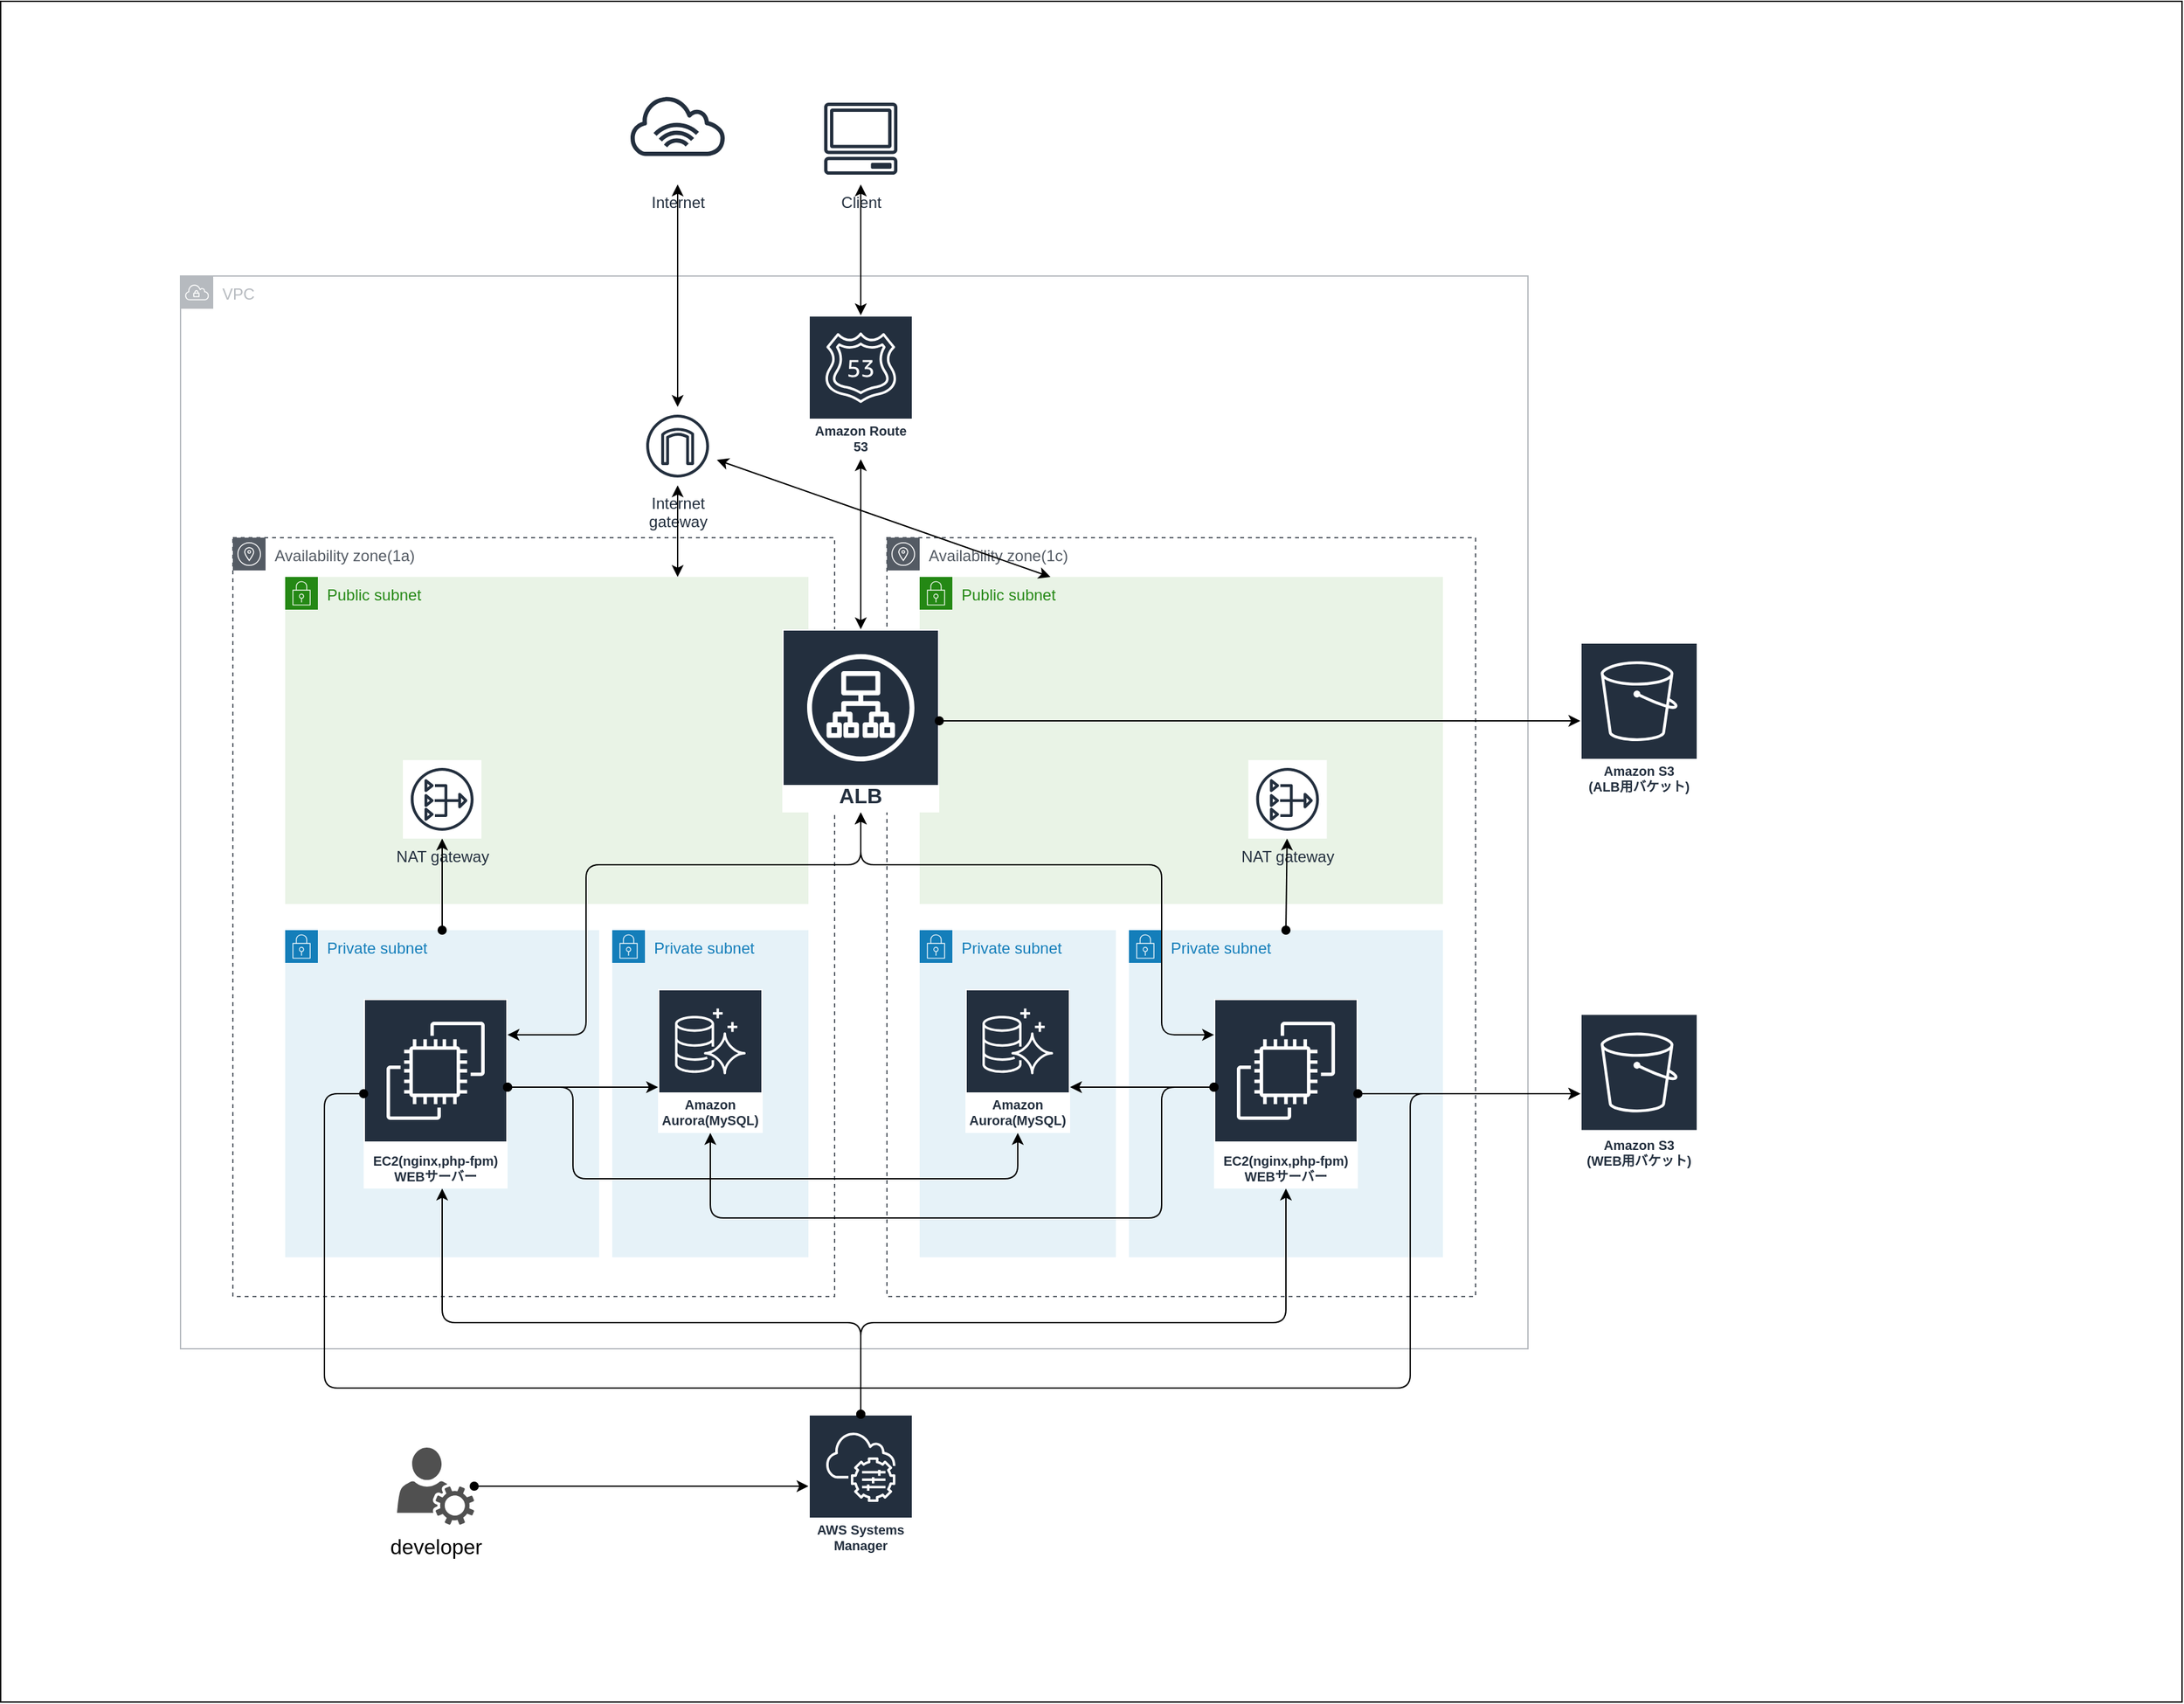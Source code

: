 <mxfile version="13.6.6">
    <diagram id="6hGFLwfOUW9BJ-s0fimq" name="system">
        <mxGraphModel dx="1288" dy="2355" grid="1" gridSize="10" guides="1" tooltips="1" connect="1" arrows="1" fold="1" page="1" pageScale="1" pageWidth="827" pageHeight="1169" math="0" shadow="0">
            <root>
                <mxCell id="0"/>
                <mxCell id="1" parent="0"/>
                <mxCell id="43" value="" style="rounded=0;whiteSpace=wrap;html=1;strokeWidth=1;fillColor=#ffffff;" parent="1" vertex="1">
                    <mxGeometry x="-87.5" y="-270" width="1667.5" height="1300" as="geometry"/>
                </mxCell>
                <mxCell id="33" value="VPC" style="outlineConnect=0;gradientColor=none;html=1;whiteSpace=wrap;fontSize=12;fontStyle=0;shape=mxgraph.aws4.group;grIcon=mxgraph.aws4.group_vpc;strokeColor=#B6BABF;fillColor=#ffffff;verticalAlign=top;align=left;spacingLeft=30;fontColor=#B6BABF;dashed=0;" parent="1" vertex="1">
                    <mxGeometry x="50" y="-60" width="1030" height="820" as="geometry"/>
                </mxCell>
                <mxCell id="73" value="Availability zone(1a)" style="outlineConnect=0;gradientColor=none;html=1;whiteSpace=wrap;fontSize=12;fontStyle=0;shape=mxgraph.aws4.group;grIcon=mxgraph.aws4.group_availability_zone;strokeColor=#545B64;fillColor=none;verticalAlign=top;align=left;spacingLeft=30;fontColor=#545B64;dashed=1;" parent="1" vertex="1">
                    <mxGeometry x="90" y="140" width="460" height="580" as="geometry"/>
                </mxCell>
                <mxCell id="31" value="Private subnet" style="points=[[0,0],[0.25,0],[0.5,0],[0.75,0],[1,0],[1,0.25],[1,0.5],[1,0.75],[1,1],[0.75,1],[0.5,1],[0.25,1],[0,1],[0,0.75],[0,0.5],[0,0.25]];outlineConnect=0;gradientColor=none;html=1;whiteSpace=wrap;fontSize=12;fontStyle=0;shape=mxgraph.aws4.group;grIcon=mxgraph.aws4.group_security_group;grStroke=0;strokeColor=#147EBA;fillColor=#E6F2F8;verticalAlign=top;align=left;spacingLeft=30;fontColor=#147EBA;dashed=0;" parent="1" vertex="1">
                    <mxGeometry x="130" y="440" width="240" height="250" as="geometry"/>
                </mxCell>
                <mxCell id="44" value="Client" style="outlineConnect=0;fontColor=#232F3E;gradientColor=none;strokeColor=#232F3E;fillColor=#ffffff;dashed=0;verticalLabelPosition=bottom;verticalAlign=top;align=center;html=1;fontSize=12;fontStyle=0;aspect=fixed;shape=mxgraph.aws4.resourceIcon;resIcon=mxgraph.aws4.client;" parent="1" vertex="1">
                    <mxGeometry x="535" y="-200" width="70" height="70" as="geometry"/>
                </mxCell>
                <mxCell id="32" value="Public subnet" style="points=[[0,0],[0.25,0],[0.5,0],[0.75,0],[1,0],[1,0.25],[1,0.5],[1,0.75],[1,1],[0.75,1],[0.5,1],[0.25,1],[0,1],[0,0.75],[0,0.5],[0,0.25]];outlineConnect=0;gradientColor=none;html=1;whiteSpace=wrap;fontSize=12;fontStyle=0;shape=mxgraph.aws4.group;grIcon=mxgraph.aws4.group_security_group;grStroke=0;strokeColor=#248814;fillColor=#E9F3E6;verticalAlign=top;align=left;spacingLeft=30;fontColor=#248814;dashed=0;" parent="1" vertex="1">
                    <mxGeometry x="130" y="170" width="400" height="250" as="geometry"/>
                </mxCell>
                <mxCell id="49" value="Internet" style="outlineConnect=0;fontColor=#232F3E;gradientColor=none;strokeColor=#232F3E;fillColor=#ffffff;dashed=0;verticalLabelPosition=bottom;verticalAlign=top;align=center;html=1;fontSize=12;fontStyle=0;aspect=fixed;shape=mxgraph.aws4.resourceIcon;resIcon=mxgraph.aws4.internet_alt1;" parent="1" vertex="1">
                    <mxGeometry x="385" y="-220" width="90" height="90" as="geometry"/>
                </mxCell>
                <mxCell id="57" value="" style="endArrow=classic;startArrow=classic;html=1;strokeColor=#000000;strokeWidth=1;" parent="1" source="36" target="49" edge="1">
                    <mxGeometry width="50" height="50" relative="1" as="geometry">
                        <mxPoint x="380" y="80" as="sourcePoint"/>
                        <mxPoint x="355" y="-60" as="targetPoint"/>
                    </mxGeometry>
                </mxCell>
                <mxCell id="60" value="EC2(nginx,php-fpm)&lt;br&gt;WEBサーバー" style="outlineConnect=0;fontColor=#232F3E;gradientColor=none;strokeColor=#ffffff;fillColor=#232F3E;dashed=0;verticalLabelPosition=middle;verticalAlign=bottom;align=center;html=1;whiteSpace=wrap;fontSize=10;fontStyle=1;spacing=3;shape=mxgraph.aws4.productIcon;prIcon=mxgraph.aws4.ec2;" parent="1" vertex="1">
                    <mxGeometry x="190" y="492.5" width="110" height="145" as="geometry"/>
                </mxCell>
                <mxCell id="34" value="NAT gateway" style="outlineConnect=0;fontColor=#232F3E;gradientColor=none;strokeColor=#232F3E;fillColor=#ffffff;dashed=0;verticalLabelPosition=bottom;verticalAlign=top;align=center;html=1;fontSize=12;fontStyle=0;aspect=fixed;shape=mxgraph.aws4.resourceIcon;resIcon=mxgraph.aws4.nat_gateway;" parent="1" vertex="1">
                    <mxGeometry x="220" y="310" width="60" height="60" as="geometry"/>
                </mxCell>
                <mxCell id="64" value="" style="endArrow=classic;html=1;strokeColor=#000000;strokeWidth=1;exitX=0.5;exitY=0;exitDx=0;exitDy=0;startArrow=oval;startFill=1;" parent="1" source="31" target="34" edge="1">
                    <mxGeometry width="50" height="50" relative="1" as="geometry">
                        <mxPoint x="520" y="430" as="sourcePoint"/>
                        <mxPoint x="520" y="-60" as="targetPoint"/>
                    </mxGeometry>
                </mxCell>
                <mxCell id="36" value="Internet&#10;gateway" style="outlineConnect=0;fontColor=#232F3E;gradientColor=none;strokeColor=#232F3E;fillColor=#ffffff;dashed=0;verticalLabelPosition=bottom;verticalAlign=top;align=center;html=1;fontSize=12;fontStyle=0;aspect=fixed;shape=mxgraph.aws4.resourceIcon;resIcon=mxgraph.aws4.internet_gateway;" parent="1" vertex="1">
                    <mxGeometry x="400" y="40" width="60" height="60" as="geometry"/>
                </mxCell>
                <mxCell id="66" value="" style="endArrow=classic;startArrow=classic;html=1;strokeColor=#000000;strokeWidth=1;exitX=0.75;exitY=0;exitDx=0;exitDy=0;" parent="1" source="32" target="36" edge="1">
                    <mxGeometry width="50" height="50" relative="1" as="geometry">
                        <mxPoint x="342" y="170" as="sourcePoint"/>
                        <mxPoint x="355" y="-50" as="targetPoint"/>
                    </mxGeometry>
                </mxCell>
                <mxCell id="67" value="Amazon Route 53" style="outlineConnect=0;fontColor=#232F3E;gradientColor=none;strokeColor=#ffffff;fillColor=#232F3E;dashed=0;verticalLabelPosition=middle;verticalAlign=bottom;align=center;html=1;whiteSpace=wrap;fontSize=10;fontStyle=1;spacing=3;shape=mxgraph.aws4.productIcon;prIcon=mxgraph.aws4.route_53;" parent="1" vertex="1">
                    <mxGeometry x="530" y="-30" width="80" height="110" as="geometry"/>
                </mxCell>
                <mxCell id="69" value="" style="endArrow=classic;html=1;strokeColor=#000000;strokeWidth=1;startArrow=classic;startFill=1;" parent="1" source="44" target="67" edge="1">
                    <mxGeometry width="50" height="50" relative="1" as="geometry">
                        <mxPoint x="240" y="-80" as="sourcePoint"/>
                        <mxPoint x="240" y="235" as="targetPoint"/>
                    </mxGeometry>
                </mxCell>
                <mxCell id="74" value="Private subnet" style="points=[[0,0],[0.25,0],[0.5,0],[0.75,0],[1,0],[1,0.25],[1,0.5],[1,0.75],[1,1],[0.75,1],[0.5,1],[0.25,1],[0,1],[0,0.75],[0,0.5],[0,0.25]];outlineConnect=0;gradientColor=none;html=1;whiteSpace=wrap;fontSize=12;fontStyle=0;shape=mxgraph.aws4.group;grIcon=mxgraph.aws4.group_security_group;grStroke=0;strokeColor=#147EBA;fillColor=#E6F2F8;verticalAlign=top;align=left;spacingLeft=30;fontColor=#147EBA;dashed=0;" parent="1" vertex="1">
                    <mxGeometry x="380" y="440" width="150" height="250" as="geometry"/>
                </mxCell>
                <mxCell id="75" value="Amazon&lt;br&gt;Aurora(MySQL)" style="outlineConnect=0;fontColor=#232F3E;gradientColor=none;strokeColor=#ffffff;fillColor=#232F3E;dashed=0;verticalLabelPosition=middle;verticalAlign=bottom;align=center;html=1;whiteSpace=wrap;fontSize=10;fontStyle=1;spacing=3;shape=mxgraph.aws4.productIcon;prIcon=mxgraph.aws4.aurora;" parent="1" vertex="1">
                    <mxGeometry x="415" y="485" width="80" height="110" as="geometry"/>
                </mxCell>
                <mxCell id="85" value="" style="endArrow=classic;html=1;strokeColor=#000000;edgeStyle=orthogonalEdgeStyle;startArrow=oval;startFill=1;" parent="1" source="60" target="75" edge="1">
                    <mxGeometry width="50" height="50" relative="1" as="geometry">
                        <mxPoint x="290" y="552.429" as="sourcePoint"/>
                        <mxPoint x="740" y="605" as="targetPoint"/>
                        <Array as="points">
                            <mxPoint x="370" y="560"/>
                            <mxPoint x="370" y="560"/>
                        </Array>
                    </mxGeometry>
                </mxCell>
                <mxCell id="91" value="Availability zone(1c)" style="outlineConnect=0;gradientColor=none;html=1;whiteSpace=wrap;fontSize=12;fontStyle=0;shape=mxgraph.aws4.group;grIcon=mxgraph.aws4.group_availability_zone;strokeColor=#545B64;fillColor=none;verticalAlign=top;align=left;spacingLeft=30;fontColor=#545B64;dashed=1;" parent="1" vertex="1">
                    <mxGeometry x="590" y="140" width="450" height="580" as="geometry"/>
                </mxCell>
                <mxCell id="87" value="Public subnet" style="points=[[0,0],[0.25,0],[0.5,0],[0.75,0],[1,0],[1,0.25],[1,0.5],[1,0.75],[1,1],[0.75,1],[0.5,1],[0.25,1],[0,1],[0,0.75],[0,0.5],[0,0.25]];outlineConnect=0;gradientColor=none;html=1;whiteSpace=wrap;fontSize=12;fontStyle=0;shape=mxgraph.aws4.group;grIcon=mxgraph.aws4.group_security_group;grStroke=0;strokeColor=#248814;fillColor=#E9F3E6;verticalAlign=top;align=left;spacingLeft=30;fontColor=#248814;dashed=0;" parent="1" vertex="1">
                    <mxGeometry x="615" y="170" width="400" height="250" as="geometry"/>
                </mxCell>
                <mxCell id="92" value="ALB" style="outlineConnect=0;fontColor=#232F3E;gradientColor=none;strokeColor=#ffffff;fillColor=#232F3E;dashed=0;verticalLabelPosition=middle;verticalAlign=bottom;align=center;html=1;whiteSpace=wrap;fontSize=16;fontStyle=1;spacing=3;shape=mxgraph.aws4.productIcon;prIcon=mxgraph.aws4.application_load_balancer;" parent="1" vertex="1">
                    <mxGeometry x="510" y="210" width="120" height="140" as="geometry"/>
                </mxCell>
                <mxCell id="93" value="" style="endArrow=classic;html=1;strokeColor=#000000;strokeWidth=1;startArrow=classic;startFill=1;" parent="1" source="67" target="92" edge="1">
                    <mxGeometry width="50" height="50" relative="1" as="geometry">
                        <mxPoint x="570" y="-15" as="sourcePoint"/>
                        <mxPoint x="570" y="125" as="targetPoint"/>
                    </mxGeometry>
                </mxCell>
                <mxCell id="88" value="Private subnet" style="points=[[0,0],[0.25,0],[0.5,0],[0.75,0],[1,0],[1,0.25],[1,0.5],[1,0.75],[1,1],[0.75,1],[0.5,1],[0.25,1],[0,1],[0,0.75],[0,0.5],[0,0.25]];outlineConnect=0;gradientColor=none;html=1;whiteSpace=wrap;fontSize=12;fontStyle=0;shape=mxgraph.aws4.group;grIcon=mxgraph.aws4.group_security_group;grStroke=0;strokeColor=#147EBA;fillColor=#E6F2F8;verticalAlign=top;align=left;spacingLeft=30;fontColor=#147EBA;dashed=0;" parent="1" vertex="1">
                    <mxGeometry x="775" y="440" width="240" height="250" as="geometry"/>
                </mxCell>
                <mxCell id="89" value="EC2(nginx,php-fpm)&lt;br&gt;WEBサーバー" style="outlineConnect=0;fontColor=#232F3E;gradientColor=none;strokeColor=#ffffff;fillColor=#232F3E;dashed=0;verticalLabelPosition=middle;verticalAlign=bottom;align=center;html=1;whiteSpace=wrap;fontSize=10;fontStyle=1;spacing=3;shape=mxgraph.aws4.productIcon;prIcon=mxgraph.aws4.ec2;" parent="1" vertex="1">
                    <mxGeometry x="840" y="492.5" width="110" height="145" as="geometry"/>
                </mxCell>
                <mxCell id="96" value="" style="endArrow=classic;startArrow=classic;html=1;strokeColor=#000000;strokeWidth=1;exitX=0.25;exitY=0;exitDx=0;exitDy=0;" parent="1" source="87" target="36" edge="1">
                    <mxGeometry width="50" height="50" relative="1" as="geometry">
                        <mxPoint x="375" y="180" as="sourcePoint"/>
                        <mxPoint x="455" y="100" as="targetPoint"/>
                    </mxGeometry>
                </mxCell>
                <mxCell id="97" value="NAT gateway" style="outlineConnect=0;fontColor=#232F3E;gradientColor=none;strokeColor=#232F3E;fillColor=#ffffff;dashed=0;verticalLabelPosition=bottom;verticalAlign=top;align=center;html=1;fontSize=12;fontStyle=0;aspect=fixed;shape=mxgraph.aws4.resourceIcon;resIcon=mxgraph.aws4.nat_gateway;" parent="1" vertex="1">
                    <mxGeometry x="866.25" y="310" width="60" height="60" as="geometry"/>
                </mxCell>
                <mxCell id="98" value="" style="endArrow=classic;html=1;strokeColor=#000000;strokeWidth=1;startArrow=oval;startFill=1;exitX=0.5;exitY=0;exitDx=0;exitDy=0;" parent="1" source="88" target="97" edge="1">
                    <mxGeometry width="50" height="50" relative="1" as="geometry">
                        <mxPoint x="952" y="440" as="sourcePoint"/>
                        <mxPoint x="827" y="370" as="targetPoint"/>
                    </mxGeometry>
                </mxCell>
                <mxCell id="99" value="" style="endArrow=classic;html=1;strokeColor=#000000;edgeStyle=orthogonalEdgeStyle;startArrow=classic;startFill=1;" parent="1" source="60" target="92" edge="1">
                    <mxGeometry width="50" height="50" relative="1" as="geometry">
                        <mxPoint x="270" y="335" as="sourcePoint"/>
                        <mxPoint x="455" y="285" as="targetPoint"/>
                        <Array as="points">
                            <mxPoint x="360" y="520"/>
                            <mxPoint x="360" y="390"/>
                            <mxPoint x="570" y="390"/>
                        </Array>
                    </mxGeometry>
                </mxCell>
                <mxCell id="100" value="" style="endArrow=classic;html=1;strokeColor=#000000;edgeStyle=orthogonalEdgeStyle;startArrow=classic;startFill=1;" parent="1" source="89" target="92" edge="1">
                    <mxGeometry width="50" height="50" relative="1" as="geometry">
                        <mxPoint x="350" y="582.571" as="sourcePoint"/>
                        <mxPoint x="520" y="290" as="targetPoint"/>
                        <Array as="points">
                            <mxPoint x="800" y="520"/>
                            <mxPoint x="800" y="390"/>
                            <mxPoint x="570" y="390"/>
                        </Array>
                    </mxGeometry>
                </mxCell>
                <mxCell id="90" value="Private subnet" style="points=[[0,0],[0.25,0],[0.5,0],[0.75,0],[1,0],[1,0.25],[1,0.5],[1,0.75],[1,1],[0.75,1],[0.5,1],[0.25,1],[0,1],[0,0.75],[0,0.5],[0,0.25]];outlineConnect=0;gradientColor=none;html=1;whiteSpace=wrap;fontSize=12;fontStyle=0;shape=mxgraph.aws4.group;grIcon=mxgraph.aws4.group_security_group;grStroke=0;strokeColor=#147EBA;fillColor=#E6F2F8;verticalAlign=top;align=left;spacingLeft=30;fontColor=#147EBA;dashed=0;" parent="1" vertex="1">
                    <mxGeometry x="615" y="440" width="150" height="250" as="geometry"/>
                </mxCell>
                <mxCell id="101" value="Amazon&lt;br&gt;Aurora(MySQL)" style="outlineConnect=0;fontColor=#232F3E;gradientColor=none;strokeColor=#ffffff;fillColor=#232F3E;dashed=0;verticalLabelPosition=middle;verticalAlign=bottom;align=center;html=1;whiteSpace=wrap;fontSize=10;fontStyle=1;spacing=3;shape=mxgraph.aws4.productIcon;prIcon=mxgraph.aws4.aurora;" parent="1" vertex="1">
                    <mxGeometry x="650" y="485" width="80" height="110" as="geometry"/>
                </mxCell>
                <mxCell id="103" value="" style="endArrow=classic;html=1;strokeColor=#000000;edgeStyle=orthogonalEdgeStyle;startArrow=oval;startFill=1;" parent="1" source="60" target="101" edge="1">
                    <mxGeometry width="50" height="50" relative="1" as="geometry">
                        <mxPoint x="295" y="630" as="sourcePoint"/>
                        <mxPoint x="460" y="605" as="targetPoint"/>
                        <Array as="points">
                            <mxPoint x="350" y="560"/>
                            <mxPoint x="350" y="630"/>
                            <mxPoint x="690" y="630"/>
                        </Array>
                    </mxGeometry>
                </mxCell>
                <mxCell id="104" value="" style="endArrow=classic;html=1;strokeColor=#000000;edgeStyle=orthogonalEdgeStyle;startArrow=oval;startFill=1;" parent="1" source="89" target="101" edge="1">
                    <mxGeometry width="50" height="50" relative="1" as="geometry">
                        <mxPoint x="295" y="630" as="sourcePoint"/>
                        <mxPoint x="700" y="605" as="targetPoint"/>
                        <Array as="points">
                            <mxPoint x="810" y="560"/>
                            <mxPoint x="810" y="560"/>
                        </Array>
                    </mxGeometry>
                </mxCell>
                <mxCell id="105" value="" style="endArrow=classic;html=1;strokeColor=#000000;edgeStyle=orthogonalEdgeStyle;startArrow=oval;startFill=1;" parent="1" source="89" target="75" edge="1">
                    <mxGeometry width="50" height="50" relative="1" as="geometry">
                        <mxPoint x="905" y="630" as="sourcePoint"/>
                        <mxPoint x="700" y="605" as="targetPoint"/>
                        <Array as="points">
                            <mxPoint x="800" y="560"/>
                            <mxPoint x="800" y="660"/>
                            <mxPoint x="455" y="660"/>
                        </Array>
                    </mxGeometry>
                </mxCell>
                <mxCell id="110" value="AWS Systems Manager" style="outlineConnect=0;fontColor=#232F3E;gradientColor=none;strokeColor=#ffffff;fillColor=#232F3E;dashed=0;verticalLabelPosition=middle;verticalAlign=bottom;align=center;html=1;whiteSpace=wrap;fontSize=10;fontStyle=1;spacing=3;shape=mxgraph.aws4.productIcon;prIcon=mxgraph.aws4.systems_manager;" parent="1" vertex="1">
                    <mxGeometry x="530" y="810" width="80" height="110" as="geometry"/>
                </mxCell>
                <mxCell id="112" value="&lt;font color=&quot;#000000&quot;&gt;developer&lt;/font&gt;" style="pointerEvents=1;shadow=0;dashed=0;html=1;strokeColor=none;fillColor=#505050;labelPosition=center;verticalLabelPosition=bottom;verticalAlign=top;outlineConnect=0;align=center;shape=mxgraph.office.services.user_services;fontSize=16;" parent="1" vertex="1">
                    <mxGeometry x="215.5" y="835.5" width="59" height="59" as="geometry"/>
                </mxCell>
                <mxCell id="113" value="" style="endArrow=classic;html=1;strokeColor=#000000;strokeWidth=1;startArrow=oval;startFill=1;" parent="1" source="112" target="110" edge="1">
                    <mxGeometry width="50" height="50" relative="1" as="geometry">
                        <mxPoint x="340.0" y="944.5" as="sourcePoint"/>
                        <mxPoint x="340.0" y="874.5" as="targetPoint"/>
                    </mxGeometry>
                </mxCell>
                <mxCell id="114" value="" style="endArrow=classic;html=1;strokeColor=#000000;edgeStyle=orthogonalEdgeStyle;startArrow=oval;startFill=1;" parent="1" source="110" target="60" edge="1">
                    <mxGeometry width="50" height="50" relative="1" as="geometry">
                        <mxPoint x="260.0" y="647.5" as="sourcePoint"/>
                        <mxPoint x="425" y="550" as="targetPoint"/>
                        <Array as="points">
                            <mxPoint x="570" y="740"/>
                            <mxPoint x="250" y="740"/>
                        </Array>
                    </mxGeometry>
                </mxCell>
                <mxCell id="115" value="" style="endArrow=classic;html=1;strokeColor=#000000;edgeStyle=orthogonalEdgeStyle;startArrow=oval;startFill=1;" parent="1" source="110" target="89" edge="1">
                    <mxGeometry width="50" height="50" relative="1" as="geometry">
                        <mxPoint x="575" y="870" as="sourcePoint"/>
                        <mxPoint x="260.0" y="647.5" as="targetPoint"/>
                        <Array as="points">
                            <mxPoint x="570" y="740"/>
                            <mxPoint x="895" y="740"/>
                        </Array>
                    </mxGeometry>
                </mxCell>
                <mxCell id="116" value="Amazon S3&lt;br&gt;(ALB用バケット)" style="outlineConnect=0;fontColor=#232F3E;gradientColor=none;strokeColor=#ffffff;fillColor=#232F3E;dashed=0;verticalLabelPosition=middle;verticalAlign=bottom;align=center;html=1;whiteSpace=wrap;fontSize=10;fontStyle=1;spacing=3;shape=mxgraph.aws4.productIcon;prIcon=mxgraph.aws4.s3;" parent="1" vertex="1">
                    <mxGeometry x="1120" y="220" width="90" height="120" as="geometry"/>
                </mxCell>
                <mxCell id="118" value="Amazon S3&lt;br&gt;(WEB用バケット)" style="outlineConnect=0;fontColor=#232F3E;gradientColor=none;strokeColor=#ffffff;fillColor=#232F3E;dashed=0;verticalLabelPosition=middle;verticalAlign=bottom;align=center;html=1;whiteSpace=wrap;fontSize=10;fontStyle=1;spacing=3;shape=mxgraph.aws4.productIcon;prIcon=mxgraph.aws4.s3;" parent="1" vertex="1">
                    <mxGeometry x="1120" y="503.75" width="90" height="122.5" as="geometry"/>
                </mxCell>
                <mxCell id="119" value="" style="endArrow=classic;html=1;strokeColor=#000000;strokeWidth=1;startArrow=oval;startFill=1;" parent="1" source="92" target="116" edge="1">
                    <mxGeometry width="50" height="50" relative="1" as="geometry">
                        <mxPoint x="905" y="450" as="sourcePoint"/>
                        <mxPoint x="905.875" y="380" as="targetPoint"/>
                    </mxGeometry>
                </mxCell>
                <mxCell id="120" value="" style="endArrow=classic;html=1;strokeColor=#000000;strokeWidth=1;startArrow=oval;startFill=1;" parent="1" source="89" target="118" edge="1">
                    <mxGeometry width="50" height="50" relative="1" as="geometry">
                        <mxPoint x="640" y="290" as="sourcePoint"/>
                        <mxPoint x="1130" y="290" as="targetPoint"/>
                    </mxGeometry>
                </mxCell>
                <mxCell id="121" value="" style="endArrow=classic;html=1;strokeColor=#000000;edgeStyle=orthogonalEdgeStyle;startArrow=oval;startFill=1;" parent="1" source="60" target="118" edge="1">
                    <mxGeometry width="50" height="50" relative="1" as="geometry">
                        <mxPoint x="580" y="820" as="sourcePoint"/>
                        <mxPoint x="905" y="647.5" as="targetPoint"/>
                        <Array as="points">
                            <mxPoint x="160" y="565"/>
                            <mxPoint x="160" y="790"/>
                            <mxPoint x="990" y="790"/>
                            <mxPoint x="990" y="565"/>
                        </Array>
                    </mxGeometry>
                </mxCell>
            </root>
        </mxGraphModel>
    </diagram>
</mxfile>